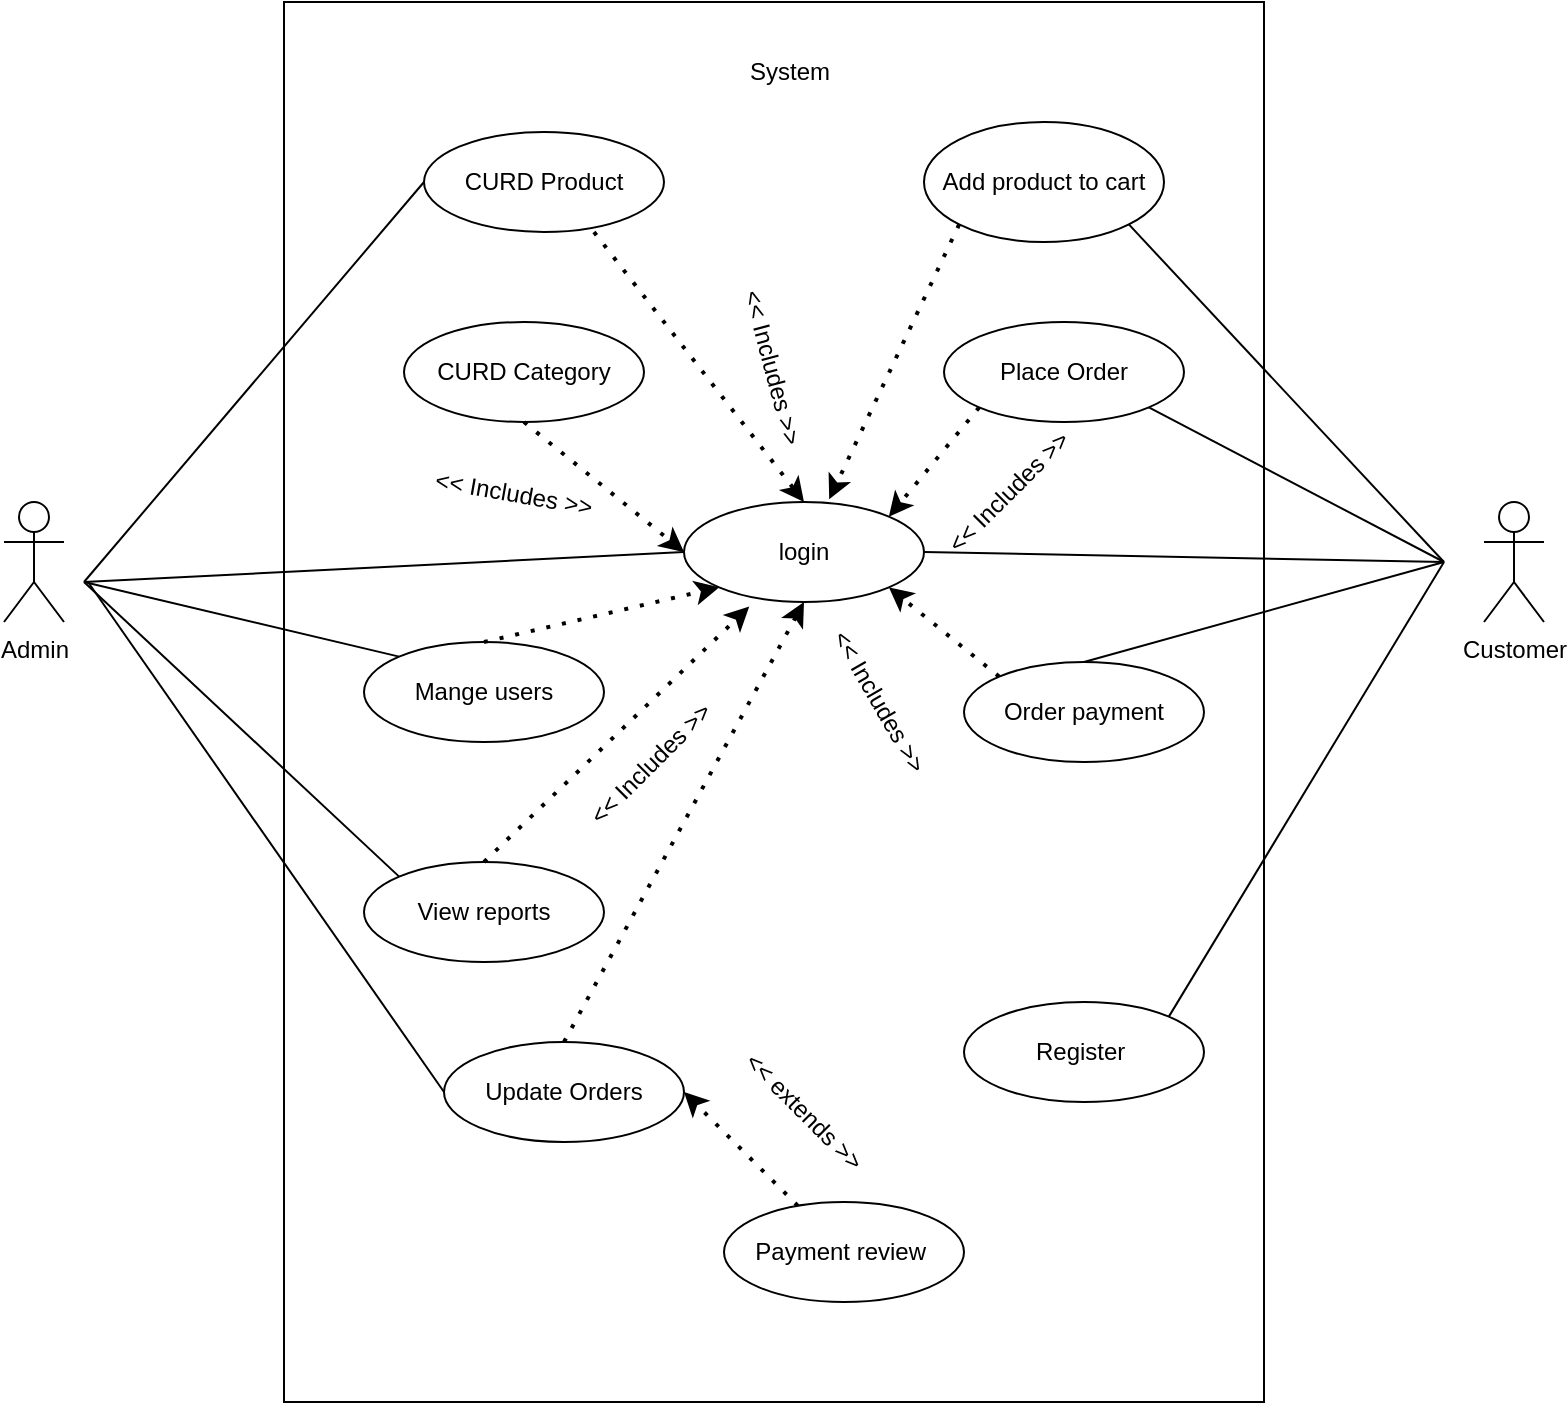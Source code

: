 <mxfile version="24.5.2" type="github">
  <diagram name="Page-1" id="xu-gIW15Ap2O5-FioO1b">
    <mxGraphModel dx="1007" dy="530" grid="1" gridSize="10" guides="1" tooltips="1" connect="1" arrows="1" fold="1" page="1" pageScale="1" pageWidth="850" pageHeight="1100" math="0" shadow="0">
      <root>
        <mxCell id="0" />
        <mxCell id="1" parent="0" />
        <mxCell id="pHD7llOhsAoo79l4J9nm-4" value="" style="rounded=0;whiteSpace=wrap;html=1;" vertex="1" parent="1">
          <mxGeometry x="190" y="250" width="490" height="700" as="geometry" />
        </mxCell>
        <mxCell id="pHD7llOhsAoo79l4J9nm-5" value="Admin" style="shape=umlActor;verticalLabelPosition=bottom;verticalAlign=top;html=1;outlineConnect=0;" vertex="1" parent="1">
          <mxGeometry x="50" y="500" width="30" height="60" as="geometry" />
        </mxCell>
        <mxCell id="pHD7llOhsAoo79l4J9nm-6" value="Customer" style="shape=umlActor;verticalLabelPosition=bottom;verticalAlign=top;html=1;outlineConnect=0;" vertex="1" parent="1">
          <mxGeometry x="790" y="500" width="30" height="60" as="geometry" />
        </mxCell>
        <mxCell id="pHD7llOhsAoo79l4J9nm-7" value="login" style="ellipse;whiteSpace=wrap;html=1;" vertex="1" parent="1">
          <mxGeometry x="390" y="500" width="120" height="50" as="geometry" />
        </mxCell>
        <mxCell id="pHD7llOhsAoo79l4J9nm-8" value="CURD Category" style="ellipse;whiteSpace=wrap;html=1;" vertex="1" parent="1">
          <mxGeometry x="250" y="410" width="120" height="50" as="geometry" />
        </mxCell>
        <mxCell id="pHD7llOhsAoo79l4J9nm-9" value="Place Order" style="ellipse;whiteSpace=wrap;html=1;" vertex="1" parent="1">
          <mxGeometry x="520" y="410" width="120" height="50" as="geometry" />
        </mxCell>
        <mxCell id="pHD7llOhsAoo79l4J9nm-10" value="Mange users" style="ellipse;whiteSpace=wrap;html=1;" vertex="1" parent="1">
          <mxGeometry x="230" y="570" width="120" height="50" as="geometry" />
        </mxCell>
        <mxCell id="pHD7llOhsAoo79l4J9nm-11" value="Order payment" style="ellipse;whiteSpace=wrap;html=1;" vertex="1" parent="1">
          <mxGeometry x="530" y="580" width="120" height="50" as="geometry" />
        </mxCell>
        <mxCell id="pHD7llOhsAoo79l4J9nm-12" value="CURD Product" style="ellipse;whiteSpace=wrap;html=1;" vertex="1" parent="1">
          <mxGeometry x="260" y="315" width="120" height="50" as="geometry" />
        </mxCell>
        <mxCell id="pHD7llOhsAoo79l4J9nm-13" value="Add product to cart" style="ellipse;whiteSpace=wrap;html=1;" vertex="1" parent="1">
          <mxGeometry x="510" y="310" width="120" height="60" as="geometry" />
        </mxCell>
        <mxCell id="pHD7llOhsAoo79l4J9nm-14" value="Register&amp;nbsp;" style="ellipse;whiteSpace=wrap;html=1;" vertex="1" parent="1">
          <mxGeometry x="530" y="750" width="120" height="50" as="geometry" />
        </mxCell>
        <mxCell id="pHD7llOhsAoo79l4J9nm-15" value="View reports" style="ellipse;whiteSpace=wrap;html=1;" vertex="1" parent="1">
          <mxGeometry x="230" y="680" width="120" height="50" as="geometry" />
        </mxCell>
        <mxCell id="pHD7llOhsAoo79l4J9nm-16" value="Update Orders" style="ellipse;whiteSpace=wrap;html=1;" vertex="1" parent="1">
          <mxGeometry x="270" y="770" width="120" height="50" as="geometry" />
        </mxCell>
        <mxCell id="pHD7llOhsAoo79l4J9nm-17" value="" style="endArrow=none;html=1;rounded=0;entryX=0;entryY=0.5;entryDx=0;entryDy=0;" edge="1" parent="1" target="pHD7llOhsAoo79l4J9nm-12">
          <mxGeometry width="50" height="50" relative="1" as="geometry">
            <mxPoint x="90" y="540" as="sourcePoint" />
            <mxPoint x="570" y="540" as="targetPoint" />
          </mxGeometry>
        </mxCell>
        <mxCell id="pHD7llOhsAoo79l4J9nm-18" value="" style="endArrow=classic;dashed=1;html=1;dashPattern=1 3;strokeWidth=2;rounded=0;entryX=0.272;entryY=1.046;entryDx=0;entryDy=0;exitX=0.5;exitY=0;exitDx=0;exitDy=0;entryPerimeter=0;" edge="1" parent="1" source="pHD7llOhsAoo79l4J9nm-15" target="pHD7llOhsAoo79l4J9nm-7">
          <mxGeometry width="50" height="50" relative="1" as="geometry">
            <mxPoint x="520" y="590" as="sourcePoint" />
            <mxPoint x="570" y="540" as="targetPoint" />
          </mxGeometry>
        </mxCell>
        <mxCell id="pHD7llOhsAoo79l4J9nm-23" value="" style="endArrow=classic;dashed=1;html=1;dashPattern=1 3;strokeWidth=2;rounded=0;exitX=0.5;exitY=0;exitDx=0;exitDy=0;" edge="1" parent="1" source="pHD7llOhsAoo79l4J9nm-16">
          <mxGeometry width="50" height="50" relative="1" as="geometry">
            <mxPoint x="300" y="690" as="sourcePoint" />
            <mxPoint x="450" y="550" as="targetPoint" />
          </mxGeometry>
        </mxCell>
        <mxCell id="pHD7llOhsAoo79l4J9nm-24" value="" style="endArrow=classic;dashed=1;html=1;dashPattern=1 3;strokeWidth=2;rounded=0;entryX=0;entryY=1;entryDx=0;entryDy=0;exitX=0.5;exitY=0;exitDx=0;exitDy=0;" edge="1" parent="1" source="pHD7llOhsAoo79l4J9nm-10" target="pHD7llOhsAoo79l4J9nm-7">
          <mxGeometry width="50" height="50" relative="1" as="geometry">
            <mxPoint x="300" y="690" as="sourcePoint" />
            <mxPoint x="460" y="560" as="targetPoint" />
          </mxGeometry>
        </mxCell>
        <mxCell id="pHD7llOhsAoo79l4J9nm-27" value="" style="endArrow=classic;dashed=1;html=1;dashPattern=1 3;strokeWidth=2;rounded=0;entryX=0;entryY=0.5;entryDx=0;entryDy=0;exitX=0.5;exitY=1;exitDx=0;exitDy=0;" edge="1" parent="1" source="pHD7llOhsAoo79l4J9nm-8" target="pHD7llOhsAoo79l4J9nm-7">
          <mxGeometry width="50" height="50" relative="1" as="geometry">
            <mxPoint x="300" y="580" as="sourcePoint" />
            <mxPoint x="418" y="553" as="targetPoint" />
          </mxGeometry>
        </mxCell>
        <mxCell id="pHD7llOhsAoo79l4J9nm-28" value="" style="endArrow=classic;dashed=1;html=1;dashPattern=1 3;strokeWidth=2;rounded=0;entryX=0.5;entryY=0;entryDx=0;entryDy=0;exitX=0.5;exitY=1;exitDx=0;exitDy=0;" edge="1" parent="1" target="pHD7llOhsAoo79l4J9nm-7">
          <mxGeometry width="50" height="50" relative="1" as="geometry">
            <mxPoint x="345" y="365" as="sourcePoint" />
            <mxPoint x="425" y="430" as="targetPoint" />
          </mxGeometry>
        </mxCell>
        <mxCell id="pHD7llOhsAoo79l4J9nm-29" value="" style="endArrow=none;html=1;rounded=0;entryX=0;entryY=0.5;entryDx=0;entryDy=0;" edge="1" parent="1" target="pHD7llOhsAoo79l4J9nm-7">
          <mxGeometry width="50" height="50" relative="1" as="geometry">
            <mxPoint x="90" y="540" as="sourcePoint" />
            <mxPoint x="270" y="350" as="targetPoint" />
          </mxGeometry>
        </mxCell>
        <mxCell id="pHD7llOhsAoo79l4J9nm-30" value="" style="endArrow=none;html=1;rounded=0;exitX=1;exitY=0.5;exitDx=0;exitDy=0;" edge="1" parent="1" source="pHD7llOhsAoo79l4J9nm-7">
          <mxGeometry width="50" height="50" relative="1" as="geometry">
            <mxPoint x="500" y="525" as="sourcePoint" />
            <mxPoint x="770" y="530" as="targetPoint" />
          </mxGeometry>
        </mxCell>
        <mxCell id="pHD7llOhsAoo79l4J9nm-31" value="&amp;lt;&amp;lt; Includes &amp;gt;&amp;gt;" style="text;html=1;align=center;verticalAlign=middle;whiteSpace=wrap;rounded=0;rotation=-45;" vertex="1" parent="1">
          <mxGeometry x="328.54" y="616.46" width="90" height="30" as="geometry" />
        </mxCell>
        <mxCell id="pHD7llOhsAoo79l4J9nm-32" value="&amp;lt;&amp;lt; Includes &amp;gt;&amp;gt;" style="text;html=1;align=center;verticalAlign=middle;whiteSpace=wrap;rounded=0;rotation=75;" vertex="1" parent="1">
          <mxGeometry x="391.85" y="417.59" width="85" height="30" as="geometry" />
        </mxCell>
        <mxCell id="pHD7llOhsAoo79l4J9nm-33" value="&amp;lt;&amp;lt; Includes &amp;gt;&amp;gt;" style="text;html=1;align=center;verticalAlign=middle;whiteSpace=wrap;rounded=0;rotation=10;" vertex="1" parent="1">
          <mxGeometry x="259.92" y="480.87" width="90" height="30" as="geometry" />
        </mxCell>
        <mxCell id="pHD7llOhsAoo79l4J9nm-34" value="" style="endArrow=none;html=1;rounded=0;exitX=0.5;exitY=0;exitDx=0;exitDy=0;" edge="1" parent="1" source="pHD7llOhsAoo79l4J9nm-11">
          <mxGeometry width="50" height="50" relative="1" as="geometry">
            <mxPoint x="520" y="535" as="sourcePoint" />
            <mxPoint x="770" y="530" as="targetPoint" />
          </mxGeometry>
        </mxCell>
        <mxCell id="pHD7llOhsAoo79l4J9nm-35" value="" style="endArrow=none;html=1;rounded=0;exitX=1;exitY=0;exitDx=0;exitDy=0;" edge="1" parent="1" source="pHD7llOhsAoo79l4J9nm-14">
          <mxGeometry width="50" height="50" relative="1" as="geometry">
            <mxPoint x="600" y="590" as="sourcePoint" />
            <mxPoint x="770" y="530" as="targetPoint" />
          </mxGeometry>
        </mxCell>
        <mxCell id="pHD7llOhsAoo79l4J9nm-36" value="" style="endArrow=none;html=1;rounded=0;exitX=1;exitY=1;exitDx=0;exitDy=0;" edge="1" parent="1" source="pHD7llOhsAoo79l4J9nm-9">
          <mxGeometry width="50" height="50" relative="1" as="geometry">
            <mxPoint x="642" y="767" as="sourcePoint" />
            <mxPoint x="770" y="530" as="targetPoint" />
          </mxGeometry>
        </mxCell>
        <mxCell id="pHD7llOhsAoo79l4J9nm-37" value="" style="endArrow=none;html=1;rounded=0;exitX=1;exitY=1;exitDx=0;exitDy=0;" edge="1" parent="1" source="pHD7llOhsAoo79l4J9nm-13">
          <mxGeometry width="50" height="50" relative="1" as="geometry">
            <mxPoint x="632" y="463" as="sourcePoint" />
            <mxPoint x="770" y="530" as="targetPoint" />
          </mxGeometry>
        </mxCell>
        <mxCell id="pHD7llOhsAoo79l4J9nm-38" value="Payment review&amp;nbsp;" style="ellipse;whiteSpace=wrap;html=1;" vertex="1" parent="1">
          <mxGeometry x="410" y="850" width="120" height="50" as="geometry" />
        </mxCell>
        <mxCell id="pHD7llOhsAoo79l4J9nm-39" value="" style="endArrow=classic;dashed=1;html=1;dashPattern=1 3;strokeWidth=2;rounded=0;entryX=1;entryY=0.5;entryDx=0;entryDy=0;" edge="1" parent="1" source="pHD7llOhsAoo79l4J9nm-38" target="pHD7llOhsAoo79l4J9nm-16">
          <mxGeometry width="50" height="50" relative="1" as="geometry">
            <mxPoint x="320" y="470" as="sourcePoint" />
            <mxPoint x="400" y="535" as="targetPoint" />
          </mxGeometry>
        </mxCell>
        <mxCell id="pHD7llOhsAoo79l4J9nm-40" value="" style="endArrow=classic;dashed=1;html=1;dashPattern=1 3;strokeWidth=2;rounded=0;entryX=0.605;entryY=-0.027;entryDx=0;entryDy=0;exitX=0;exitY=1;exitDx=0;exitDy=0;entryPerimeter=0;" edge="1" parent="1" source="pHD7llOhsAoo79l4J9nm-13" target="pHD7llOhsAoo79l4J9nm-7">
          <mxGeometry width="50" height="50" relative="1" as="geometry">
            <mxPoint x="355" y="375" as="sourcePoint" />
            <mxPoint x="460" y="510" as="targetPoint" />
          </mxGeometry>
        </mxCell>
        <mxCell id="pHD7llOhsAoo79l4J9nm-41" value="" style="endArrow=classic;dashed=1;html=1;dashPattern=1 3;strokeWidth=2;rounded=0;entryX=1;entryY=0;entryDx=0;entryDy=0;exitX=0;exitY=1;exitDx=0;exitDy=0;" edge="1" parent="1" source="pHD7llOhsAoo79l4J9nm-9" target="pHD7llOhsAoo79l4J9nm-7">
          <mxGeometry width="50" height="50" relative="1" as="geometry">
            <mxPoint x="538" y="371" as="sourcePoint" />
            <mxPoint x="473" y="509" as="targetPoint" />
          </mxGeometry>
        </mxCell>
        <mxCell id="pHD7llOhsAoo79l4J9nm-42" value="" style="endArrow=classic;dashed=1;html=1;dashPattern=1 3;strokeWidth=2;rounded=0;entryX=1;entryY=1;entryDx=0;entryDy=0;exitX=0;exitY=0;exitDx=0;exitDy=0;" edge="1" parent="1" source="pHD7llOhsAoo79l4J9nm-11" target="pHD7llOhsAoo79l4J9nm-7">
          <mxGeometry width="50" height="50" relative="1" as="geometry">
            <mxPoint x="548" y="463" as="sourcePoint" />
            <mxPoint x="502" y="517" as="targetPoint" />
          </mxGeometry>
        </mxCell>
        <mxCell id="pHD7llOhsAoo79l4J9nm-43" value="&amp;lt;&amp;lt; extends &amp;gt;&amp;gt;" style="text;html=1;align=center;verticalAlign=middle;whiteSpace=wrap;rounded=0;rotation=45;" vertex="1" parent="1">
          <mxGeometry x="410" y="790" width="80" height="30" as="geometry" />
        </mxCell>
        <mxCell id="pHD7llOhsAoo79l4J9nm-44" value="&amp;lt;&amp;lt; Includes &amp;gt;&amp;gt;" style="text;html=1;align=center;verticalAlign=middle;whiteSpace=wrap;rounded=0;rotation=-45;" vertex="1" parent="1">
          <mxGeometry x="510" y="480" width="85" height="30" as="geometry" />
        </mxCell>
        <mxCell id="pHD7llOhsAoo79l4J9nm-46" value="&amp;lt;&amp;lt; Includes &amp;gt;&amp;gt;" style="text;html=1;align=center;verticalAlign=middle;whiteSpace=wrap;rounded=0;rotation=60;" vertex="1" parent="1">
          <mxGeometry x="445" y="585" width="85" height="30" as="geometry" />
        </mxCell>
        <mxCell id="pHD7llOhsAoo79l4J9nm-47" value="" style="endArrow=none;html=1;rounded=0;entryX=0;entryY=0;entryDx=0;entryDy=0;" edge="1" parent="1" target="pHD7llOhsAoo79l4J9nm-10">
          <mxGeometry width="50" height="50" relative="1" as="geometry">
            <mxPoint x="90" y="540" as="sourcePoint" />
            <mxPoint x="400" y="535" as="targetPoint" />
          </mxGeometry>
        </mxCell>
        <mxCell id="pHD7llOhsAoo79l4J9nm-48" value="" style="endArrow=none;html=1;rounded=0;entryX=0;entryY=0;entryDx=0;entryDy=0;" edge="1" parent="1" target="pHD7llOhsAoo79l4J9nm-15">
          <mxGeometry width="50" height="50" relative="1" as="geometry">
            <mxPoint x="90" y="540" as="sourcePoint" />
            <mxPoint x="258" y="587" as="targetPoint" />
          </mxGeometry>
        </mxCell>
        <mxCell id="pHD7llOhsAoo79l4J9nm-49" value="" style="endArrow=none;html=1;rounded=0;entryX=0;entryY=0.5;entryDx=0;entryDy=0;" edge="1" parent="1" target="pHD7llOhsAoo79l4J9nm-16">
          <mxGeometry width="50" height="50" relative="1" as="geometry">
            <mxPoint x="92" y="540" as="sourcePoint" />
            <mxPoint x="250" y="704.96" as="targetPoint" />
          </mxGeometry>
        </mxCell>
        <mxCell id="pHD7llOhsAoo79l4J9nm-50" value="System" style="text;html=1;align=center;verticalAlign=middle;whiteSpace=wrap;rounded=0;" vertex="1" parent="1">
          <mxGeometry x="380" y="270" width="125.65" height="30" as="geometry" />
        </mxCell>
      </root>
    </mxGraphModel>
  </diagram>
</mxfile>

